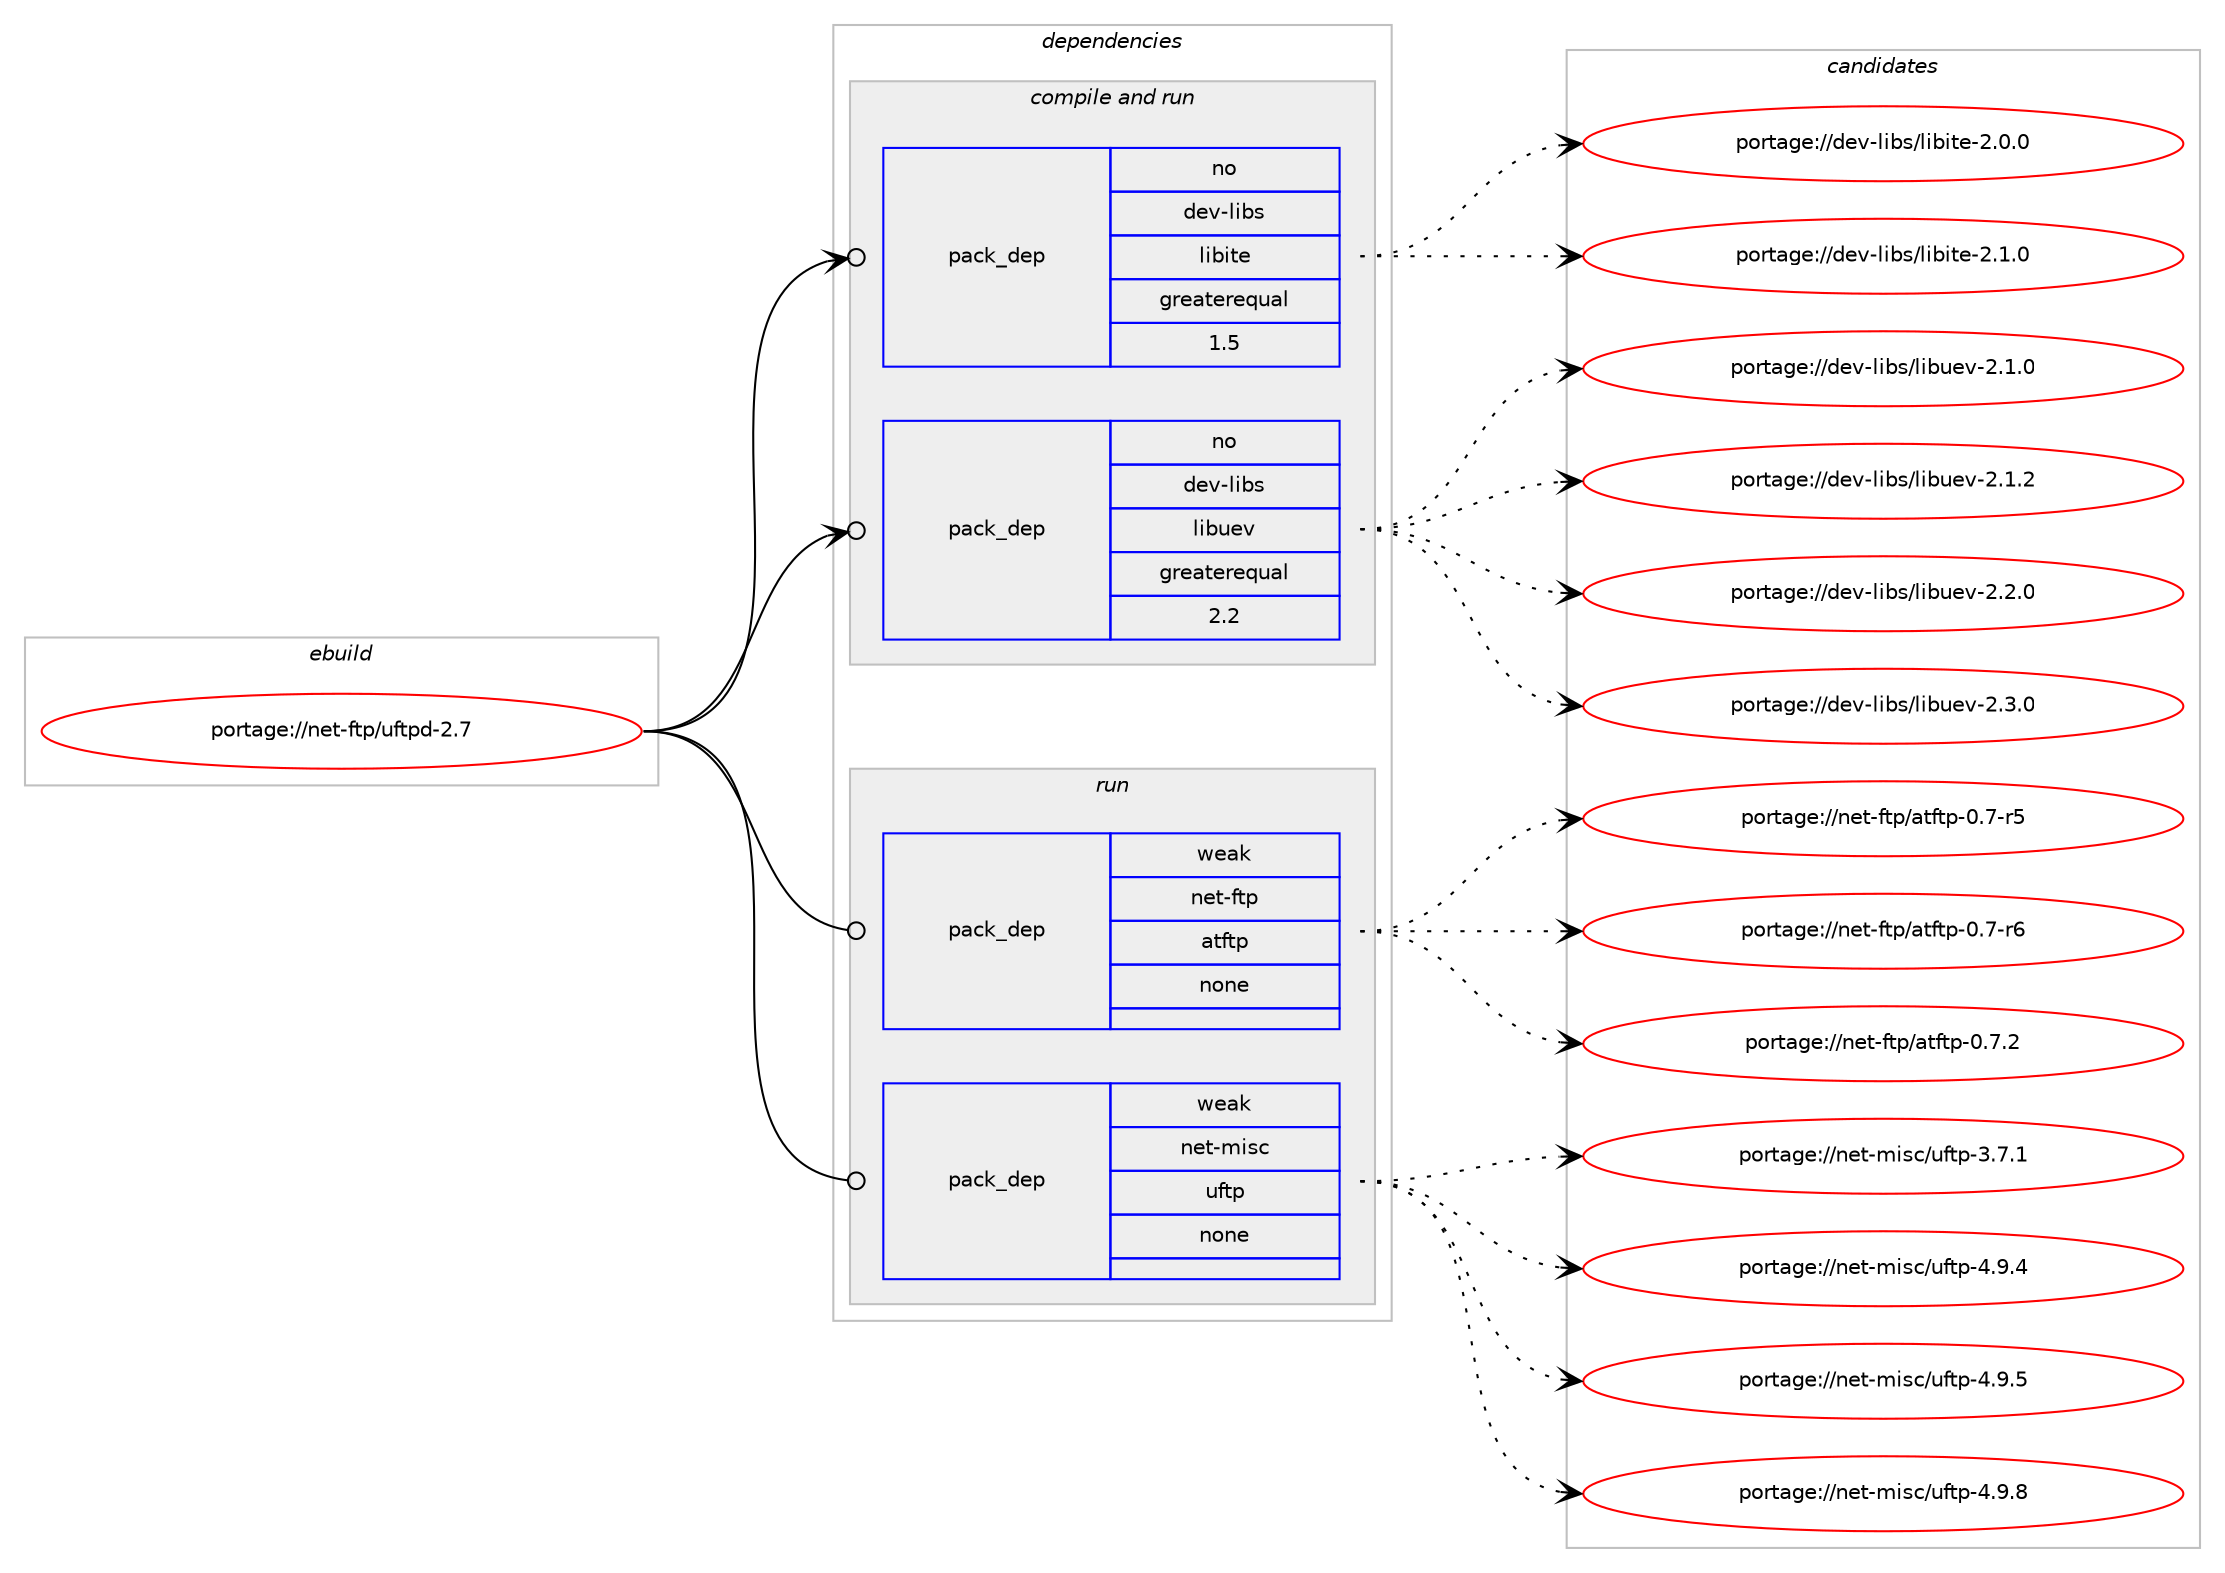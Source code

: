 digraph prolog {

# *************
# Graph options
# *************

newrank=true;
concentrate=true;
compound=true;
graph [rankdir=LR,fontname=Helvetica,fontsize=10,ranksep=1.5];#, ranksep=2.5, nodesep=0.2];
edge  [arrowhead=vee];
node  [fontname=Helvetica,fontsize=10];

# **********
# The ebuild
# **********

subgraph cluster_leftcol {
color=gray;
label=<<i>ebuild</i>>;
id [label="portage://net-ftp/uftpd-2.7", color=red, width=4, href="../net-ftp/uftpd-2.7.svg"];
}

# ****************
# The dependencies
# ****************

subgraph cluster_midcol {
color=gray;
label=<<i>dependencies</i>>;
subgraph cluster_compile {
fillcolor="#eeeeee";
style=filled;
label=<<i>compile</i>>;
}
subgraph cluster_compileandrun {
fillcolor="#eeeeee";
style=filled;
label=<<i>compile and run</i>>;
subgraph pack259916 {
dependency354409 [label=<<TABLE BORDER="0" CELLBORDER="1" CELLSPACING="0" CELLPADDING="4" WIDTH="220"><TR><TD ROWSPAN="6" CELLPADDING="30">pack_dep</TD></TR><TR><TD WIDTH="110">no</TD></TR><TR><TD>dev-libs</TD></TR><TR><TD>libite</TD></TR><TR><TD>greaterequal</TD></TR><TR><TD>1.5</TD></TR></TABLE>>, shape=none, color=blue];
}
id:e -> dependency354409:w [weight=20,style="solid",arrowhead="odotvee"];
subgraph pack259917 {
dependency354410 [label=<<TABLE BORDER="0" CELLBORDER="1" CELLSPACING="0" CELLPADDING="4" WIDTH="220"><TR><TD ROWSPAN="6" CELLPADDING="30">pack_dep</TD></TR><TR><TD WIDTH="110">no</TD></TR><TR><TD>dev-libs</TD></TR><TR><TD>libuev</TD></TR><TR><TD>greaterequal</TD></TR><TR><TD>2.2</TD></TR></TABLE>>, shape=none, color=blue];
}
id:e -> dependency354410:w [weight=20,style="solid",arrowhead="odotvee"];
}
subgraph cluster_run {
fillcolor="#eeeeee";
style=filled;
label=<<i>run</i>>;
subgraph pack259918 {
dependency354411 [label=<<TABLE BORDER="0" CELLBORDER="1" CELLSPACING="0" CELLPADDING="4" WIDTH="220"><TR><TD ROWSPAN="6" CELLPADDING="30">pack_dep</TD></TR><TR><TD WIDTH="110">weak</TD></TR><TR><TD>net-ftp</TD></TR><TR><TD>atftp</TD></TR><TR><TD>none</TD></TR><TR><TD></TD></TR></TABLE>>, shape=none, color=blue];
}
id:e -> dependency354411:w [weight=20,style="solid",arrowhead="odot"];
subgraph pack259919 {
dependency354412 [label=<<TABLE BORDER="0" CELLBORDER="1" CELLSPACING="0" CELLPADDING="4" WIDTH="220"><TR><TD ROWSPAN="6" CELLPADDING="30">pack_dep</TD></TR><TR><TD WIDTH="110">weak</TD></TR><TR><TD>net-misc</TD></TR><TR><TD>uftp</TD></TR><TR><TD>none</TD></TR><TR><TD></TD></TR></TABLE>>, shape=none, color=blue];
}
id:e -> dependency354412:w [weight=20,style="solid",arrowhead="odot"];
}
}

# **************
# The candidates
# **************

subgraph cluster_choices {
rank=same;
color=gray;
label=<<i>candidates</i>>;

subgraph choice259916 {
color=black;
nodesep=1;
choiceportage10010111845108105981154710810598105116101455046484648 [label="portage://dev-libs/libite-2.0.0", color=red, width=4,href="../dev-libs/libite-2.0.0.svg"];
choiceportage10010111845108105981154710810598105116101455046494648 [label="portage://dev-libs/libite-2.1.0", color=red, width=4,href="../dev-libs/libite-2.1.0.svg"];
dependency354409:e -> choiceportage10010111845108105981154710810598105116101455046484648:w [style=dotted,weight="100"];
dependency354409:e -> choiceportage10010111845108105981154710810598105116101455046494648:w [style=dotted,weight="100"];
}
subgraph choice259917 {
color=black;
nodesep=1;
choiceportage10010111845108105981154710810598117101118455046494648 [label="portage://dev-libs/libuev-2.1.0", color=red, width=4,href="../dev-libs/libuev-2.1.0.svg"];
choiceportage10010111845108105981154710810598117101118455046494650 [label="portage://dev-libs/libuev-2.1.2", color=red, width=4,href="../dev-libs/libuev-2.1.2.svg"];
choiceportage10010111845108105981154710810598117101118455046504648 [label="portage://dev-libs/libuev-2.2.0", color=red, width=4,href="../dev-libs/libuev-2.2.0.svg"];
choiceportage10010111845108105981154710810598117101118455046514648 [label="portage://dev-libs/libuev-2.3.0", color=red, width=4,href="../dev-libs/libuev-2.3.0.svg"];
dependency354410:e -> choiceportage10010111845108105981154710810598117101118455046494648:w [style=dotted,weight="100"];
dependency354410:e -> choiceportage10010111845108105981154710810598117101118455046494650:w [style=dotted,weight="100"];
dependency354410:e -> choiceportage10010111845108105981154710810598117101118455046504648:w [style=dotted,weight="100"];
dependency354410:e -> choiceportage10010111845108105981154710810598117101118455046514648:w [style=dotted,weight="100"];
}
subgraph choice259918 {
color=black;
nodesep=1;
choiceportage110101116451021161124797116102116112454846554511453 [label="portage://net-ftp/atftp-0.7-r5", color=red, width=4,href="../net-ftp/atftp-0.7-r5.svg"];
choiceportage110101116451021161124797116102116112454846554511454 [label="portage://net-ftp/atftp-0.7-r6", color=red, width=4,href="../net-ftp/atftp-0.7-r6.svg"];
choiceportage110101116451021161124797116102116112454846554650 [label="portage://net-ftp/atftp-0.7.2", color=red, width=4,href="../net-ftp/atftp-0.7.2.svg"];
dependency354411:e -> choiceportage110101116451021161124797116102116112454846554511453:w [style=dotted,weight="100"];
dependency354411:e -> choiceportage110101116451021161124797116102116112454846554511454:w [style=dotted,weight="100"];
dependency354411:e -> choiceportage110101116451021161124797116102116112454846554650:w [style=dotted,weight="100"];
}
subgraph choice259919 {
color=black;
nodesep=1;
choiceportage110101116451091051159947117102116112455146554649 [label="portage://net-misc/uftp-3.7.1", color=red, width=4,href="../net-misc/uftp-3.7.1.svg"];
choiceportage110101116451091051159947117102116112455246574652 [label="portage://net-misc/uftp-4.9.4", color=red, width=4,href="../net-misc/uftp-4.9.4.svg"];
choiceportage110101116451091051159947117102116112455246574653 [label="portage://net-misc/uftp-4.9.5", color=red, width=4,href="../net-misc/uftp-4.9.5.svg"];
choiceportage110101116451091051159947117102116112455246574656 [label="portage://net-misc/uftp-4.9.8", color=red, width=4,href="../net-misc/uftp-4.9.8.svg"];
dependency354412:e -> choiceportage110101116451091051159947117102116112455146554649:w [style=dotted,weight="100"];
dependency354412:e -> choiceportage110101116451091051159947117102116112455246574652:w [style=dotted,weight="100"];
dependency354412:e -> choiceportage110101116451091051159947117102116112455246574653:w [style=dotted,weight="100"];
dependency354412:e -> choiceportage110101116451091051159947117102116112455246574656:w [style=dotted,weight="100"];
}
}

}
